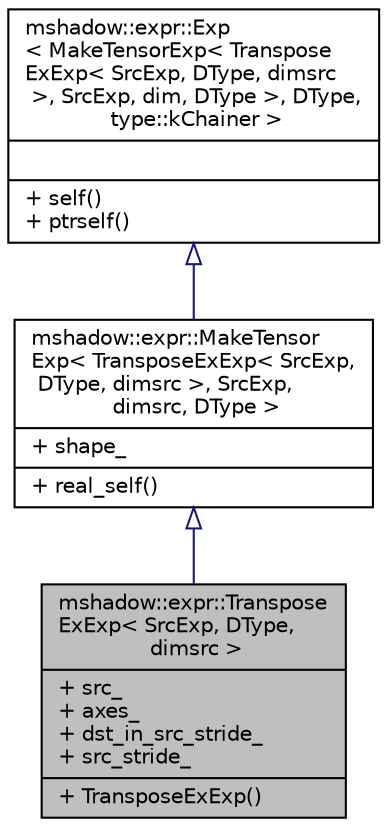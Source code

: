 digraph "mshadow::expr::TransposeExExp&lt; SrcExp, DType, dimsrc &gt;"
{
 // LATEX_PDF_SIZE
  edge [fontname="Helvetica",fontsize="10",labelfontname="Helvetica",labelfontsize="10"];
  node [fontname="Helvetica",fontsize="10",shape=record];
  Node1 [label="{mshadow::expr::Transpose\lExExp\< SrcExp, DType,\l dimsrc \>\n|+ src_\l+ axes_\l+ dst_in_src_stride_\l+ src_stride_\l|+ TransposeExExp()\l}",height=0.2,width=0.4,color="black", fillcolor="grey75", style="filled", fontcolor="black",tooltip="transpose axes of a tensor input: Tensor<Device,dim>: ishape output: Tensor<Device,..."];
  Node2 -> Node1 [dir="back",color="midnightblue",fontsize="10",style="solid",arrowtail="onormal",fontname="Helvetica"];
  Node2 [label="{mshadow::expr::MakeTensor\lExp\< TransposeExExp\< SrcExp,\l DType, dimsrc \>, SrcExp,\l dimsrc, DType \>\n|+ shape_\l|+ real_self()\l}",height=0.2,width=0.4,color="black", fillcolor="white", style="filled",URL="$structmshadow_1_1expr_1_1MakeTensorExp.html",tooltip=" "];
  Node3 -> Node2 [dir="back",color="midnightblue",fontsize="10",style="solid",arrowtail="onormal",fontname="Helvetica"];
  Node3 [label="{mshadow::expr::Exp\l\< MakeTensorExp\< Transpose\lExExp\< SrcExp, DType, dimsrc\l \>, SrcExp, dim, DType \>, DType,\l type::kChainer \>\n||+ self()\l+ ptrself()\l}",height=0.2,width=0.4,color="black", fillcolor="white", style="filled",URL="$structmshadow_1_1expr_1_1Exp.html",tooltip=" "];
}
